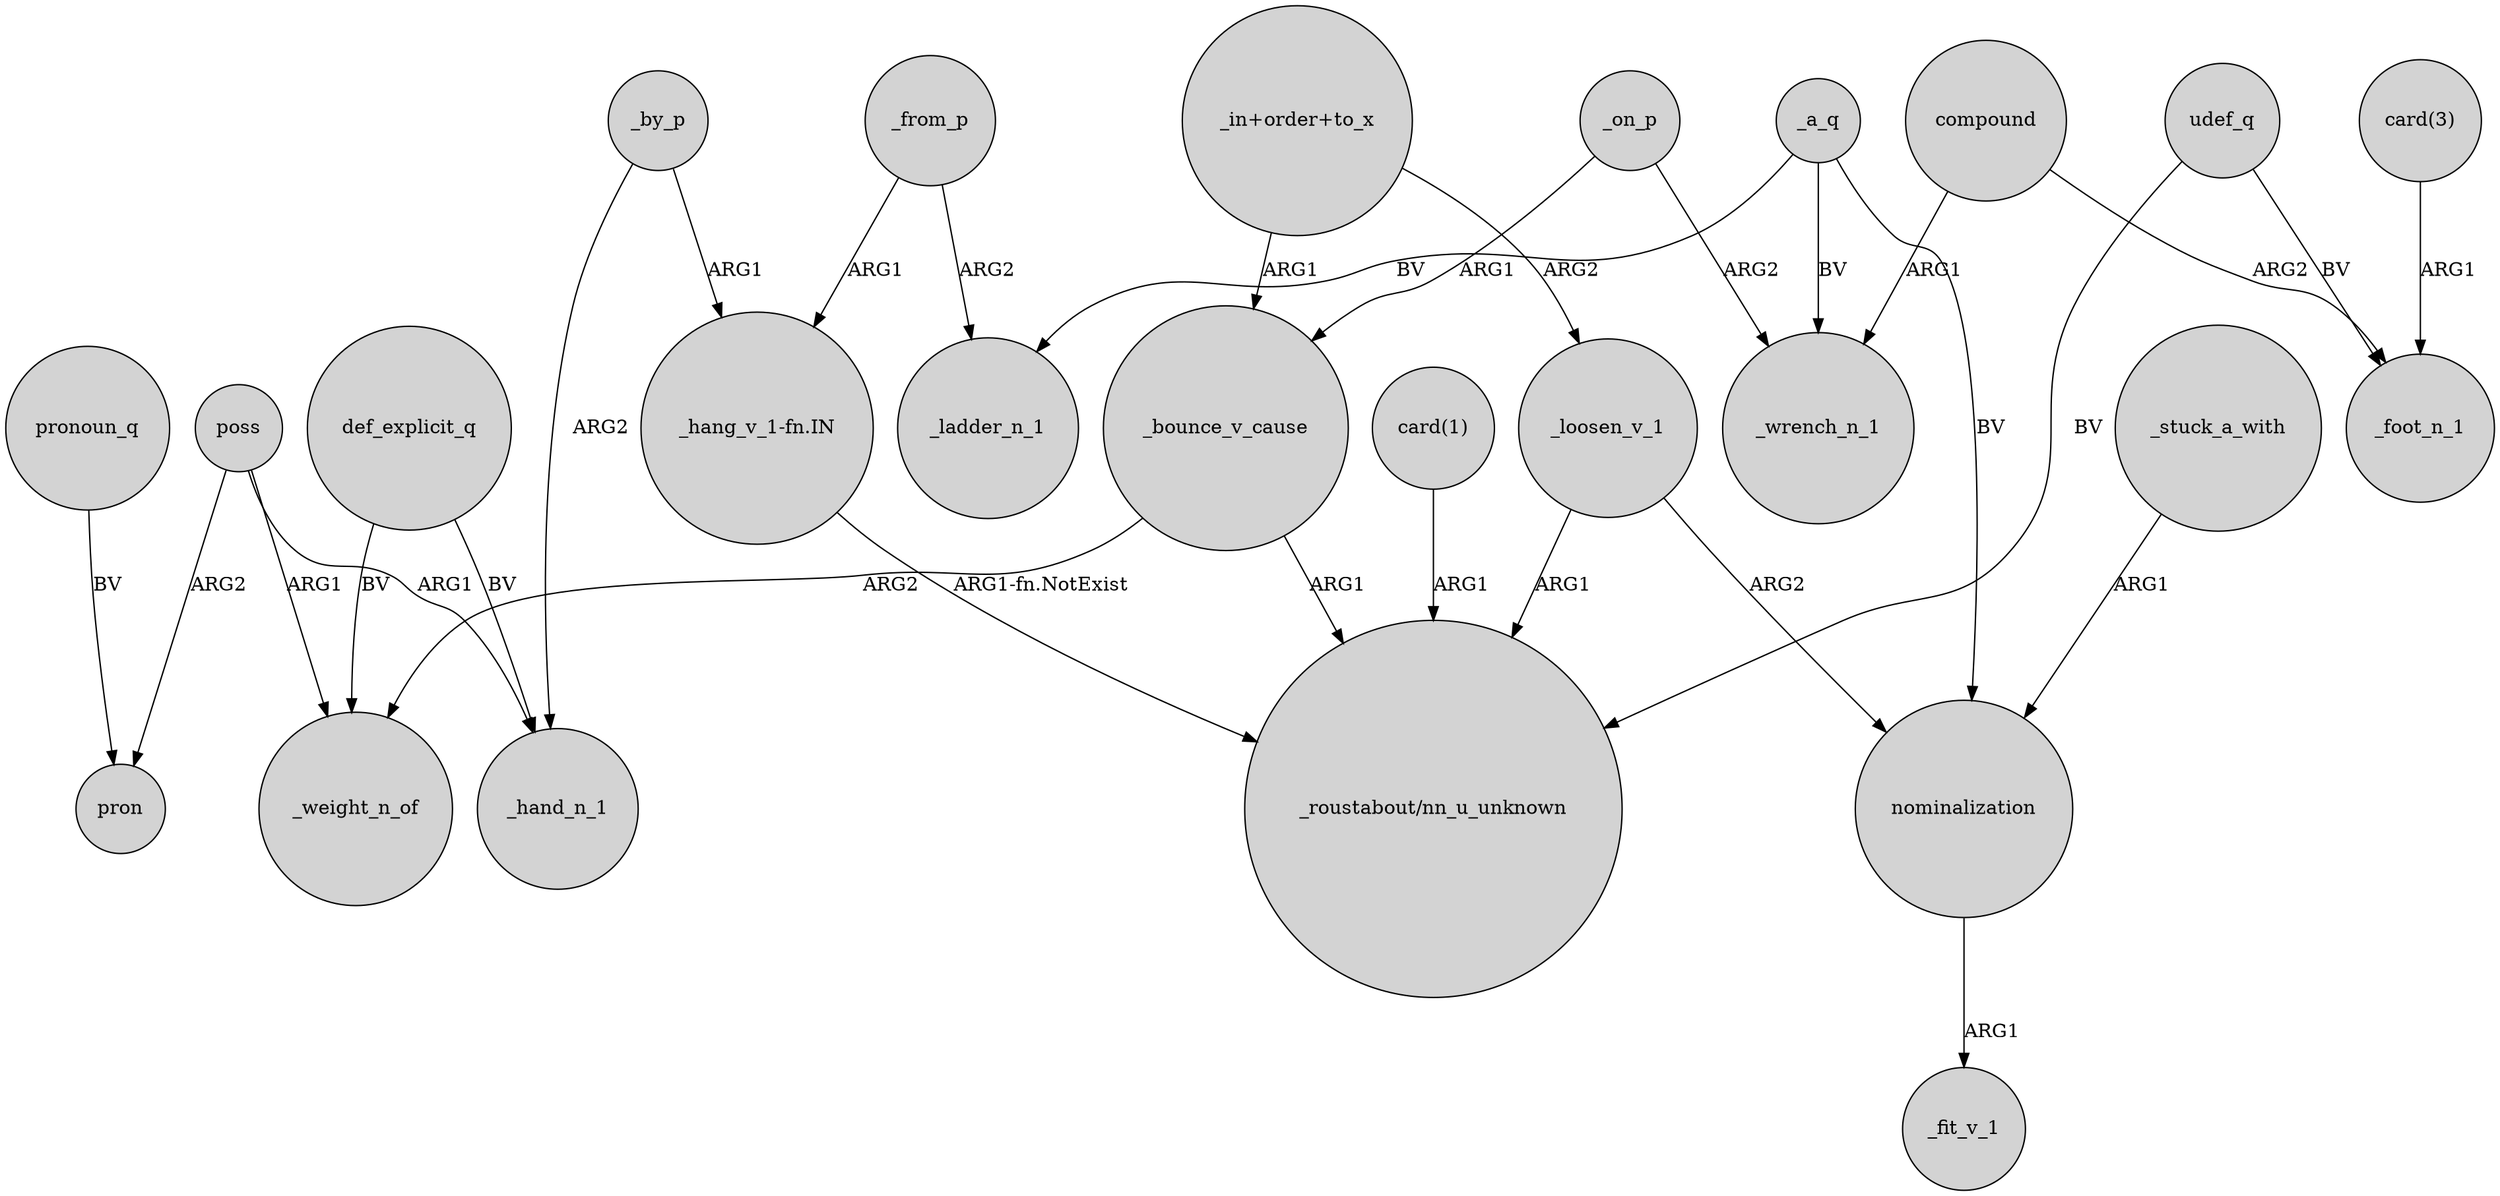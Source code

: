 digraph {
	node [shape=circle style=filled]
	_on_p -> _bounce_v_cause [label=ARG1]
	"card(3)" -> _foot_n_1 [label=ARG1]
	compound -> _foot_n_1 [label=ARG2]
	poss -> pron [label=ARG2]
	"_in+order+to_x" -> _loosen_v_1 [label=ARG2]
	_bounce_v_cause -> _weight_n_of [label=ARG2]
	_on_p -> _wrench_n_1 [label=ARG2]
	_a_q -> _ladder_n_1 [label=BV]
	_by_p -> _hand_n_1 [label=ARG2]
	poss -> _weight_n_of [label=ARG1]
	udef_q -> "_roustabout/nn_u_unknown" [label=BV]
	_a_q -> nominalization [label=BV]
	nominalization -> _fit_v_1 [label=ARG1]
	_loosen_v_1 -> "_roustabout/nn_u_unknown" [label=ARG1]
	pronoun_q -> pron [label=BV]
	def_explicit_q -> _hand_n_1 [label=BV]
	_a_q -> _wrench_n_1 [label=BV]
	udef_q -> _foot_n_1 [label=BV]
	_from_p -> _ladder_n_1 [label=ARG2]
	"_hang_v_1-fn.IN" -> "_roustabout/nn_u_unknown" [label="ARG1-fn.NotExist"]
	compound -> _wrench_n_1 [label=ARG1]
	_stuck_a_with -> nominalization [label=ARG1]
	poss -> _hand_n_1 [label=ARG1]
	def_explicit_q -> _weight_n_of [label=BV]
	_from_p -> "_hang_v_1-fn.IN" [label=ARG1]
	"_in+order+to_x" -> _bounce_v_cause [label=ARG1]
	_by_p -> "_hang_v_1-fn.IN" [label=ARG1]
	"card(1)" -> "_roustabout/nn_u_unknown" [label=ARG1]
	_loosen_v_1 -> nominalization [label=ARG2]
	_bounce_v_cause -> "_roustabout/nn_u_unknown" [label=ARG1]
}
